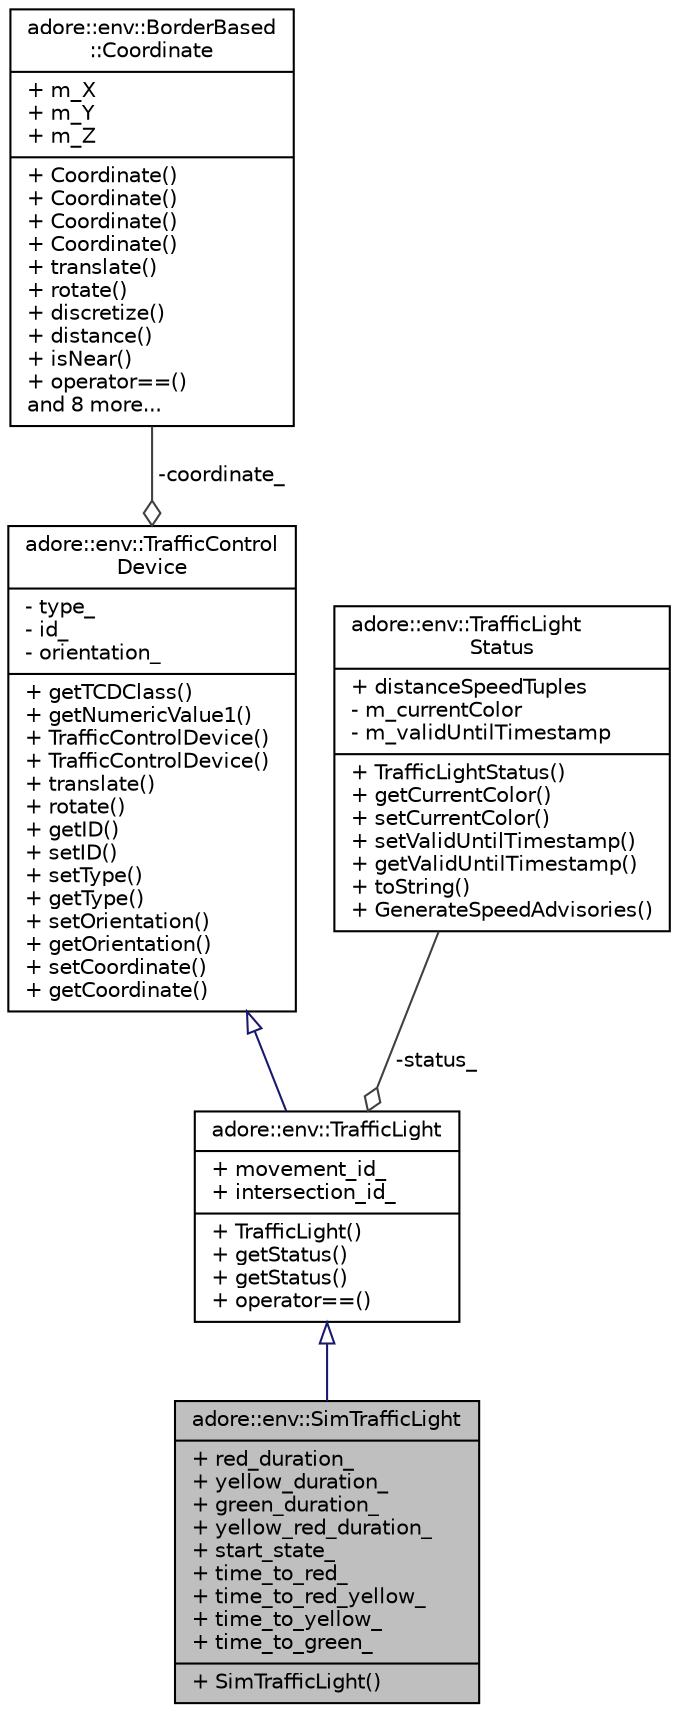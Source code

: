 digraph "adore::env::SimTrafficLight"
{
 // LATEX_PDF_SIZE
  edge [fontname="Helvetica",fontsize="10",labelfontname="Helvetica",labelfontsize="10"];
  node [fontname="Helvetica",fontsize="10",shape=record];
  Node1 [label="{adore::env::SimTrafficLight\n|+ red_duration_\l+ yellow_duration_\l+ green_duration_\l+ yellow_red_duration_\l+ start_state_\l+ time_to_red_\l+ time_to_red_yellow_\l+ time_to_yellow_\l+ time_to_green_\l|+ SimTrafficLight()\l}",height=0.2,width=0.4,color="black", fillcolor="grey75", style="filled", fontcolor="black",tooltip=" "];
  Node2 -> Node1 [dir="back",color="midnightblue",fontsize="10",style="solid",arrowtail="onormal",fontname="Helvetica"];
  Node2 [label="{adore::env::TrafficLight\n|+ movement_id_\l+ intersection_id_\l|+ TrafficLight()\l+ getStatus()\l+ getStatus()\l+ operator==()\l}",height=0.2,width=0.4,color="black", fillcolor="white", style="filled",URL="$classadore_1_1env_1_1TrafficLight.html",tooltip=" "];
  Node3 -> Node2 [dir="back",color="midnightblue",fontsize="10",style="solid",arrowtail="onormal",fontname="Helvetica"];
  Node3 [label="{adore::env::TrafficControl\lDevice\n|- type_\l- id_\l- orientation_\l|+ getTCDClass()\l+ getNumericValue1()\l+ TrafficControlDevice()\l+ TrafficControlDevice()\l+ translate()\l+ rotate()\l+ getID()\l+ setID()\l+ setType()\l+ getType()\l+ setOrientation()\l+ getOrientation()\l+ setCoordinate()\l+ getCoordinate()\l}",height=0.2,width=0.4,color="black", fillcolor="white", style="filled",URL="$classadore_1_1env_1_1TrafficControlDevice.html",tooltip=" "];
  Node4 -> Node3 [color="grey25",fontsize="10",style="solid",label=" -coordinate_" ,arrowhead="odiamond",fontname="Helvetica"];
  Node4 [label="{adore::env::BorderBased\l::Coordinate\n|+ m_X\l+ m_Y\l+ m_Z\l|+ Coordinate()\l+ Coordinate()\l+ Coordinate()\l+ Coordinate()\l+ translate()\l+ rotate()\l+ discretize()\l+ distance()\l+ isNear()\l+ operator==()\land 8 more...\l}",height=0.2,width=0.4,color="black", fillcolor="white", style="filled",URL="$structadore_1_1env_1_1BorderBased_1_1Coordinate.html",tooltip="This struct represents 3-dimensional coordines."];
  Node5 -> Node2 [color="grey25",fontsize="10",style="solid",label=" -status_" ,arrowhead="odiamond",fontname="Helvetica"];
  Node5 [label="{adore::env::TrafficLight\lStatus\n|+ distanceSpeedTuples\l- m_currentColor\l- m_validUntilTimestamp\l|+ TrafficLightStatus()\l+ getCurrentColor()\l+ setCurrentColor()\l+ setValidUntilTimestamp()\l+ getValidUntilTimestamp()\l+ toString()\l+ GenerateSpeedAdvisories()\l}",height=0.2,width=0.4,color="black", fillcolor="white", style="filled",URL="$classadore_1_1env_1_1TrafficLightStatus.html",tooltip=" "];
}
